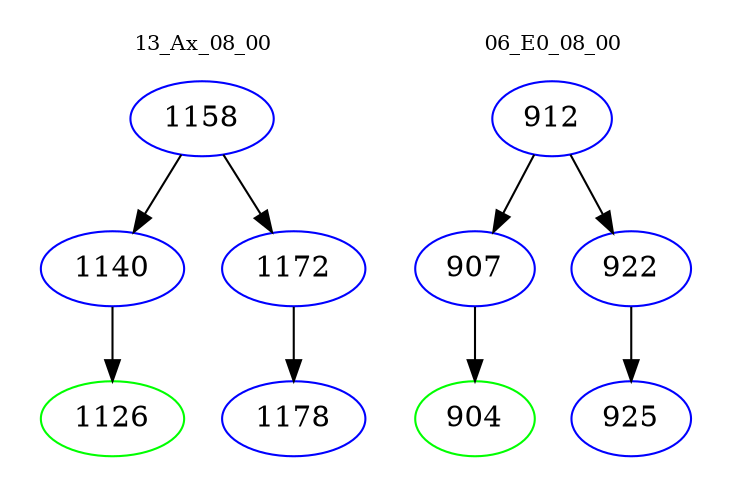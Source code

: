 digraph{
subgraph cluster_0 {
color = white
label = "13_Ax_08_00";
fontsize=10;
T0_1158 [label="1158", color="blue"]
T0_1158 -> T0_1140 [color="black"]
T0_1140 [label="1140", color="blue"]
T0_1140 -> T0_1126 [color="black"]
T0_1126 [label="1126", color="green"]
T0_1158 -> T0_1172 [color="black"]
T0_1172 [label="1172", color="blue"]
T0_1172 -> T0_1178 [color="black"]
T0_1178 [label="1178", color="blue"]
}
subgraph cluster_1 {
color = white
label = "06_E0_08_00";
fontsize=10;
T1_912 [label="912", color="blue"]
T1_912 -> T1_907 [color="black"]
T1_907 [label="907", color="blue"]
T1_907 -> T1_904 [color="black"]
T1_904 [label="904", color="green"]
T1_912 -> T1_922 [color="black"]
T1_922 [label="922", color="blue"]
T1_922 -> T1_925 [color="black"]
T1_925 [label="925", color="blue"]
}
}
